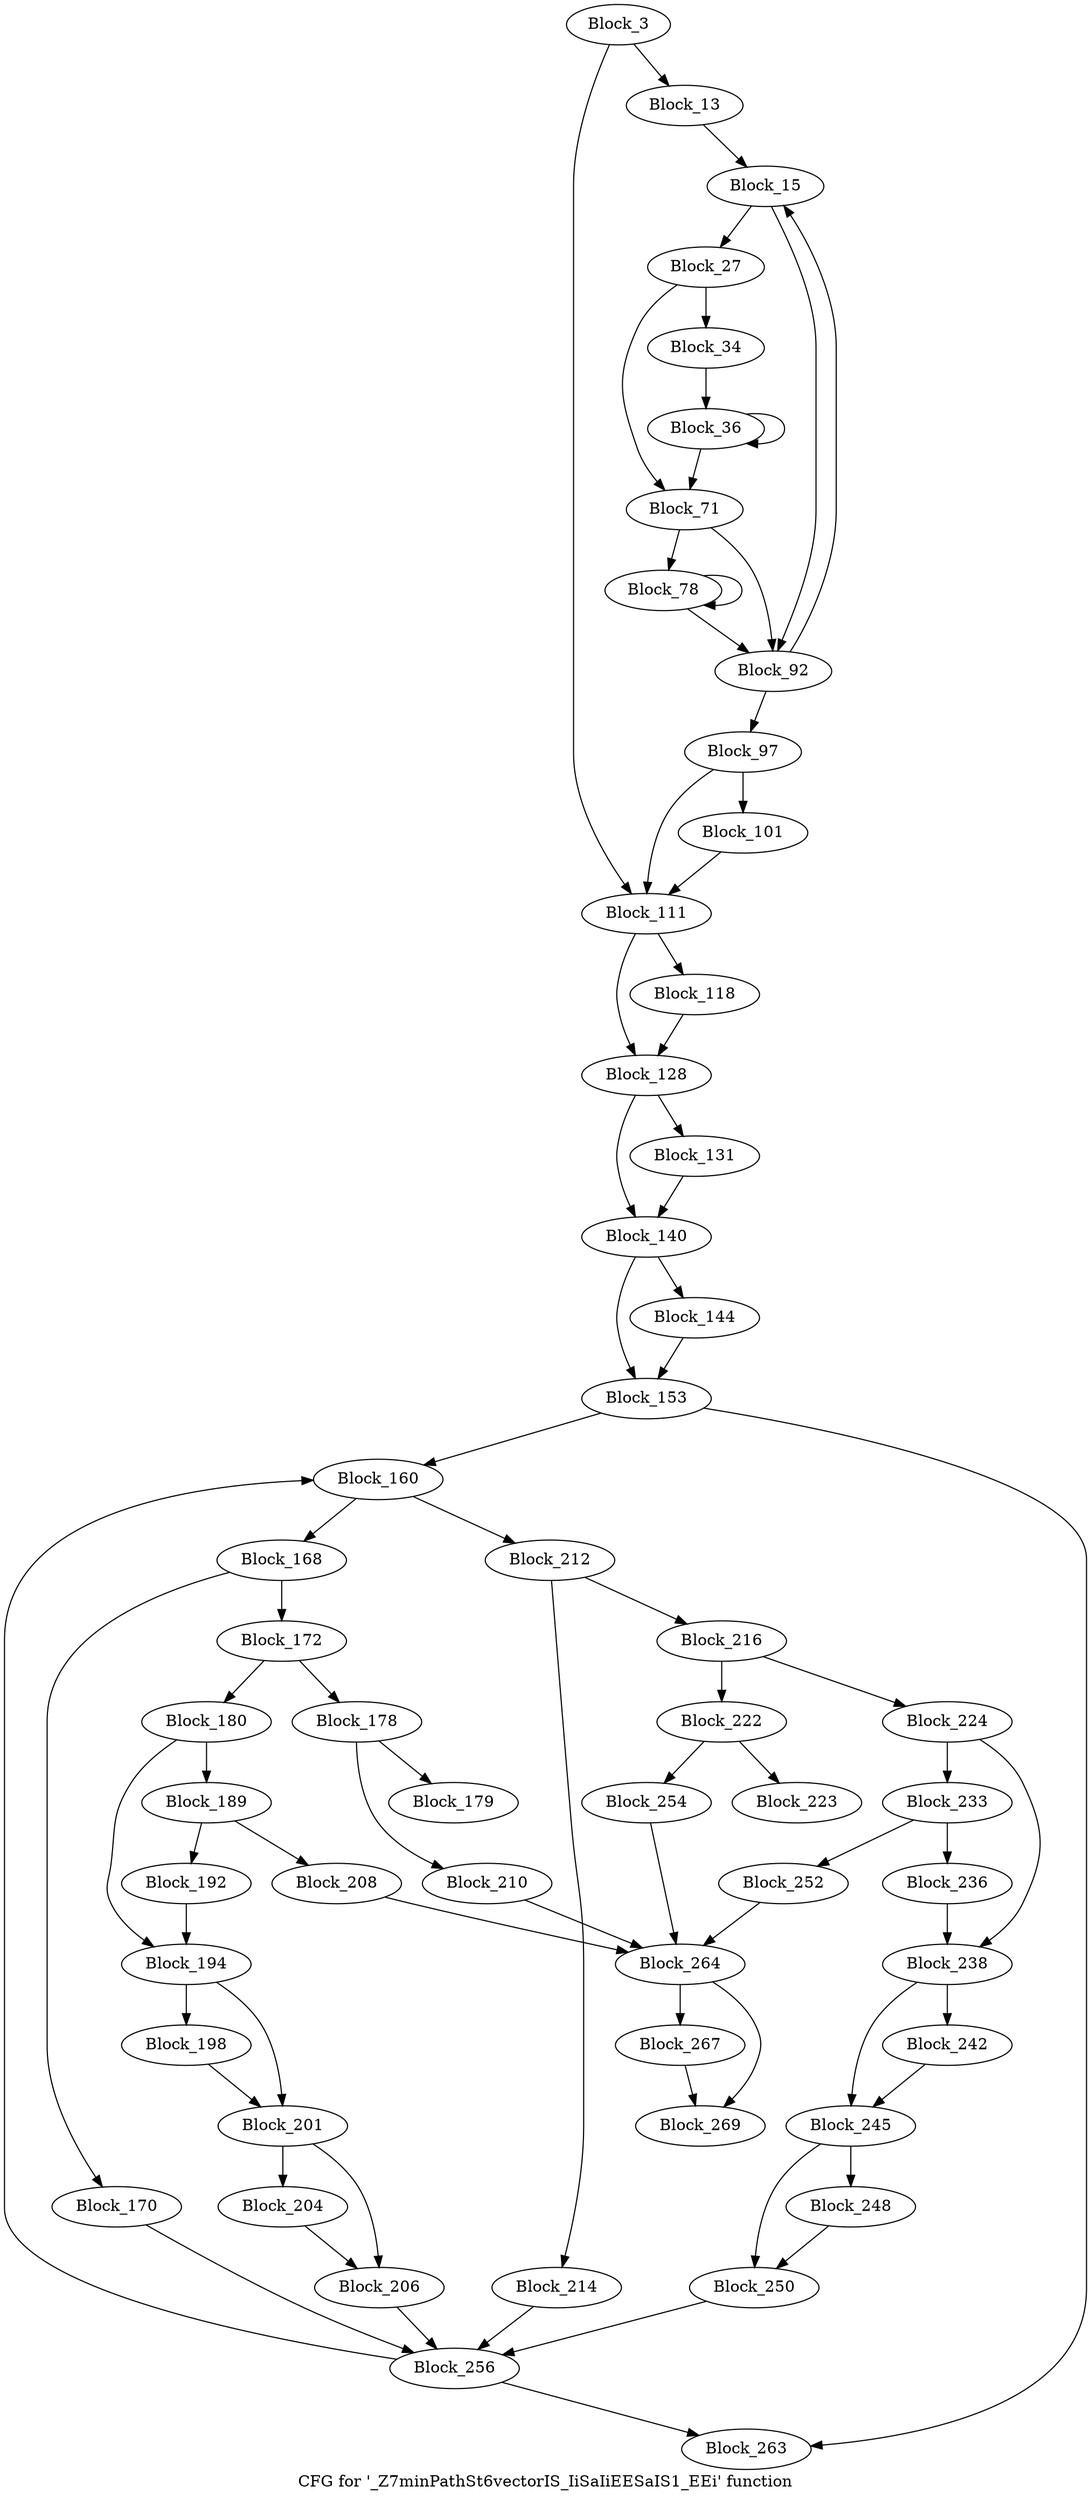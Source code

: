 digraph "CFG for '_Z7minPathSt6vectorIS_IiSaIiEESaIS1_EEi' function" {
	label="CFG for '_Z7minPathSt6vectorIS_IiSaIiEESaIS1_EEi' function";

	block_3 [label="Block_3"];
	block_3:s0 -> block_111;
	block_3:s1 -> block_13;
	block_13 [label="Block_13"];
	block_13 -> block_15;
	block_15 [label="Block_15"];
	block_15:s0 -> block_92;
	block_15:s1 -> block_27;
	block_27 [label="Block_27"];
	block_27:s0 -> block_71;
	block_27:s1 -> block_34;
	block_34 [label="Block_34"];
	block_34 -> block_36;
	block_36 [label="Block_36"];
	block_36:s0 -> block_71;
	block_36:s1 -> block_36;
	block_71 [label="Block_71"];
	block_71:s0 -> block_92;
	block_71:s1 -> block_78;
	block_78 [label="Block_78"];
	block_78:s0 -> block_92;
	block_78:s1 -> block_78;
	block_92 [label="Block_92"];
	block_92:s0 -> block_97;
	block_92:s1 -> block_15;
	block_97 [label="Block_97"];
	block_97:s0 -> block_101;
	block_97:s1 -> block_111;
	block_101 [label="Block_101"];
	block_101 -> block_111;
	block_111 [label="Block_111"];
	block_111:s0 -> block_118;
	block_111:s1 -> block_128;
	block_118 [label="Block_118"];
	block_118 -> block_128;
	block_128 [label="Block_128"];
	block_128:s0 -> block_131;
	block_128:s1 -> block_140;
	block_131 [label="Block_131"];
	block_131 -> block_140;
	block_140 [label="Block_140"];
	block_140:s0 -> block_144;
	block_140:s1 -> block_153;
	block_144 [label="Block_144"];
	block_144 -> block_153;
	block_153 [label="Block_153"];
	block_153:s0 -> block_160;
	block_153:s1 -> block_263;
	block_160 [label="Block_160"];
	block_160:s0 -> block_168;
	block_160:s1 -> block_212;
	block_168 [label="Block_168"];
	block_168:s0 -> block_172;
	block_168:s1 -> block_170;
	block_170 [label="Block_170"];
	block_170 -> block_256;
	block_172 [label="Block_172"];
	block_172:s0 -> block_178;
	block_172:s1 -> block_180;
	block_178 [label="Block_178"];
	block_178 -> block_179;
	block_178 -> block_210;
	block_179 [label="Block_179"];
	block_180 [label="Block_180"];
	block_180:s0 -> block_194;
	block_180:s1 -> block_189;
	block_189 [label="Block_189"];
	block_189 -> block_192;
	block_189 -> block_208;
	block_192 [label="Block_192"];
	block_192 -> block_194;
	block_194 [label="Block_194"];
	block_194:s0 -> block_198;
	block_194:s1 -> block_201;
	block_198 [label="Block_198"];
	block_198 -> block_201;
	block_201 [label="Block_201"];
	block_201:s0 -> block_206;
	block_201:s1 -> block_204;
	block_204 [label="Block_204"];
	block_204 -> block_206;
	block_206 [label="Block_206"];
	block_206 -> block_256;
	block_208 [label="Block_208"];
	block_208 -> block_264;
	block_210 [label="Block_210"];
	block_210 -> block_264;
	block_212 [label="Block_212"];
	block_212:s0 -> block_216;
	block_212:s1 -> block_214;
	block_214 [label="Block_214"];
	block_214 -> block_256;
	block_216 [label="Block_216"];
	block_216:s0 -> block_222;
	block_216:s1 -> block_224;
	block_222 [label="Block_222"];
	block_222 -> block_223;
	block_222 -> block_254;
	block_223 [label="Block_223"];
	block_224 [label="Block_224"];
	block_224:s0 -> block_238;
	block_224:s1 -> block_233;
	block_233 [label="Block_233"];
	block_233 -> block_236;
	block_233 -> block_252;
	block_236 [label="Block_236"];
	block_236 -> block_238;
	block_238 [label="Block_238"];
	block_238:s0 -> block_242;
	block_238:s1 -> block_245;
	block_242 [label="Block_242"];
	block_242 -> block_245;
	block_245 [label="Block_245"];
	block_245:s0 -> block_250;
	block_245:s1 -> block_248;
	block_248 [label="Block_248"];
	block_248 -> block_250;
	block_250 [label="Block_250"];
	block_250 -> block_256;
	block_252 [label="Block_252"];
	block_252 -> block_264;
	block_254 [label="Block_254"];
	block_254 -> block_264;
	block_256 [label="Block_256"];
	block_256:s0 -> block_263;
	block_256:s1 -> block_160;
	block_263 [label="Block_263"];
	block_264 [label="Block_264"];
	block_264:s0 -> block_269;
	block_264:s1 -> block_267;
	block_267 [label="Block_267"];
	block_267 -> block_269;
	block_269 [label="Block_269"];
}
